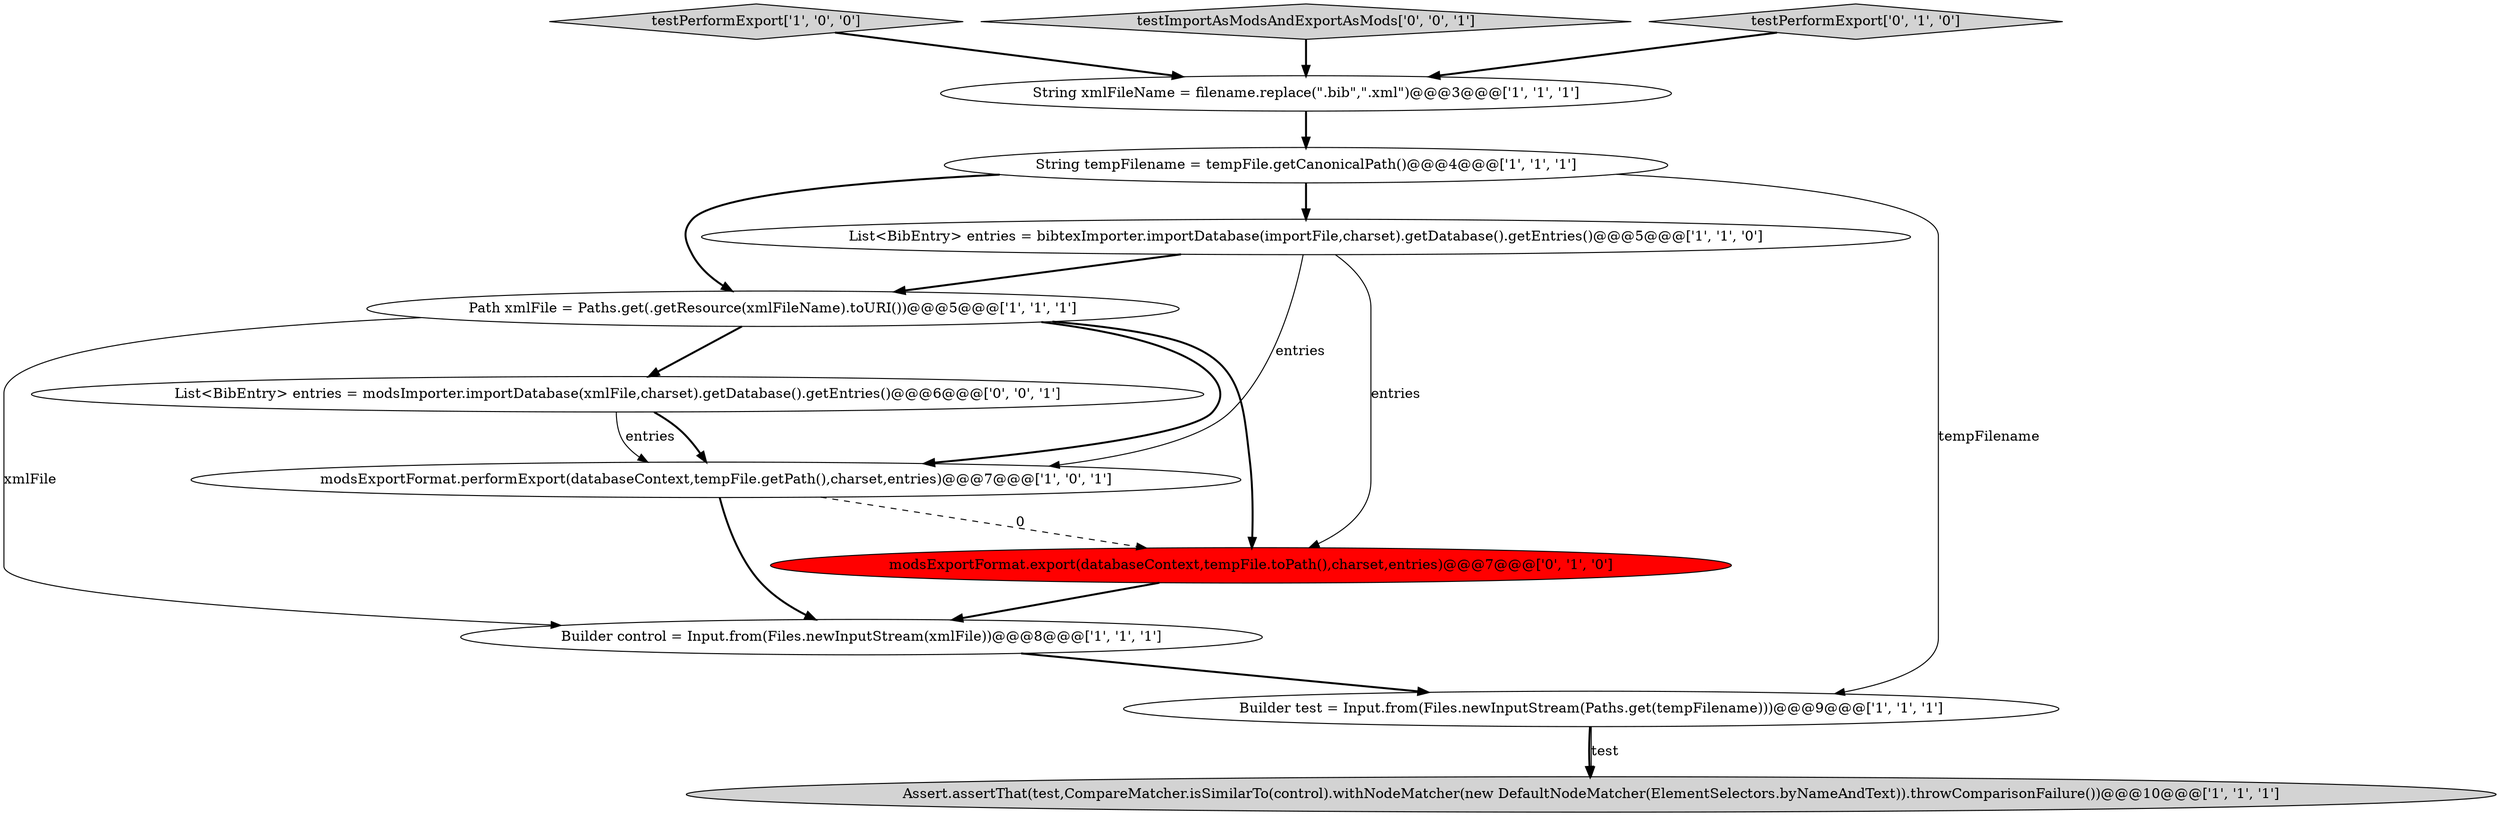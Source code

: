 digraph {
5 [style = filled, label = "testPerformExport['1', '0', '0']", fillcolor = lightgray, shape = diamond image = "AAA0AAABBB1BBB"];
6 [style = filled, label = "String xmlFileName = filename.replace(\".bib\",\".xml\")@@@3@@@['1', '1', '1']", fillcolor = white, shape = ellipse image = "AAA0AAABBB1BBB"];
1 [style = filled, label = "Builder control = Input.from(Files.newInputStream(xmlFile))@@@8@@@['1', '1', '1']", fillcolor = white, shape = ellipse image = "AAA0AAABBB1BBB"];
11 [style = filled, label = "testImportAsModsAndExportAsMods['0', '0', '1']", fillcolor = lightgray, shape = diamond image = "AAA0AAABBB3BBB"];
3 [style = filled, label = "List<BibEntry> entries = bibtexImporter.importDatabase(importFile,charset).getDatabase().getEntries()@@@5@@@['1', '1', '0']", fillcolor = white, shape = ellipse image = "AAA0AAABBB1BBB"];
4 [style = filled, label = "Path xmlFile = Paths.get(.getResource(xmlFileName).toURI())@@@5@@@['1', '1', '1']", fillcolor = white, shape = ellipse image = "AAA0AAABBB1BBB"];
7 [style = filled, label = "String tempFilename = tempFile.getCanonicalPath()@@@4@@@['1', '1', '1']", fillcolor = white, shape = ellipse image = "AAA0AAABBB1BBB"];
0 [style = filled, label = "modsExportFormat.performExport(databaseContext,tempFile.getPath(),charset,entries)@@@7@@@['1', '0', '1']", fillcolor = white, shape = ellipse image = "AAA0AAABBB1BBB"];
8 [style = filled, label = "Builder test = Input.from(Files.newInputStream(Paths.get(tempFilename)))@@@9@@@['1', '1', '1']", fillcolor = white, shape = ellipse image = "AAA0AAABBB1BBB"];
10 [style = filled, label = "testPerformExport['0', '1', '0']", fillcolor = lightgray, shape = diamond image = "AAA0AAABBB2BBB"];
2 [style = filled, label = "Assert.assertThat(test,CompareMatcher.isSimilarTo(control).withNodeMatcher(new DefaultNodeMatcher(ElementSelectors.byNameAndText)).throwComparisonFailure())@@@10@@@['1', '1', '1']", fillcolor = lightgray, shape = ellipse image = "AAA0AAABBB1BBB"];
9 [style = filled, label = "modsExportFormat.export(databaseContext,tempFile.toPath(),charset,entries)@@@7@@@['0', '1', '0']", fillcolor = red, shape = ellipse image = "AAA1AAABBB2BBB"];
12 [style = filled, label = "List<BibEntry> entries = modsImporter.importDatabase(xmlFile,charset).getDatabase().getEntries()@@@6@@@['0', '0', '1']", fillcolor = white, shape = ellipse image = "AAA0AAABBB3BBB"];
4->9 [style = bold, label=""];
1->8 [style = bold, label=""];
11->6 [style = bold, label=""];
4->1 [style = solid, label="xmlFile"];
7->4 [style = bold, label=""];
3->0 [style = solid, label="entries"];
12->0 [style = bold, label=""];
3->4 [style = bold, label=""];
10->6 [style = bold, label=""];
7->3 [style = bold, label=""];
4->0 [style = bold, label=""];
12->0 [style = solid, label="entries"];
5->6 [style = bold, label=""];
8->2 [style = bold, label=""];
0->1 [style = bold, label=""];
4->12 [style = bold, label=""];
8->2 [style = solid, label="test"];
0->9 [style = dashed, label="0"];
6->7 [style = bold, label=""];
9->1 [style = bold, label=""];
7->8 [style = solid, label="tempFilename"];
3->9 [style = solid, label="entries"];
}

